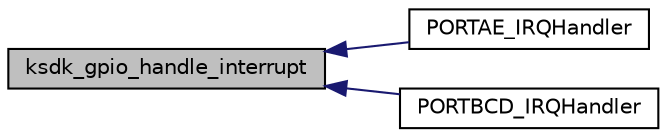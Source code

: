 digraph "ksdk_gpio_handle_interrupt"
{
  edge [fontname="Helvetica",fontsize="10",labelfontname="Helvetica",labelfontsize="10"];
  node [fontname="Helvetica",fontsize="10",shape=record];
  rankdir="LR";
  Node1 [label="ksdk_gpio_handle_interrupt",height=0.2,width=0.4,color="black", fillcolor="grey75", style="filled", fontcolor="black"];
  Node1 -> Node2 [dir="back",color="midnightblue",fontsize="10",style="solid",fontname="Helvetica"];
  Node2 [label="PORTAE_IRQHandler",height=0.2,width=0.4,color="black", fillcolor="white", style="filled",URL="$gpio__driver__irq__ke15z_8c.html#aab519953c8d59ae896cffef0685186ef"];
  Node1 -> Node3 [dir="back",color="midnightblue",fontsize="10",style="solid",fontname="Helvetica"];
  Node3 [label="PORTBCD_IRQHandler",height=0.2,width=0.4,color="black", fillcolor="white", style="filled",URL="$gpio__driver__irq__ke15z_8c.html#aa38e66b40b0f5ab81751c2ee4077afc0"];
}

